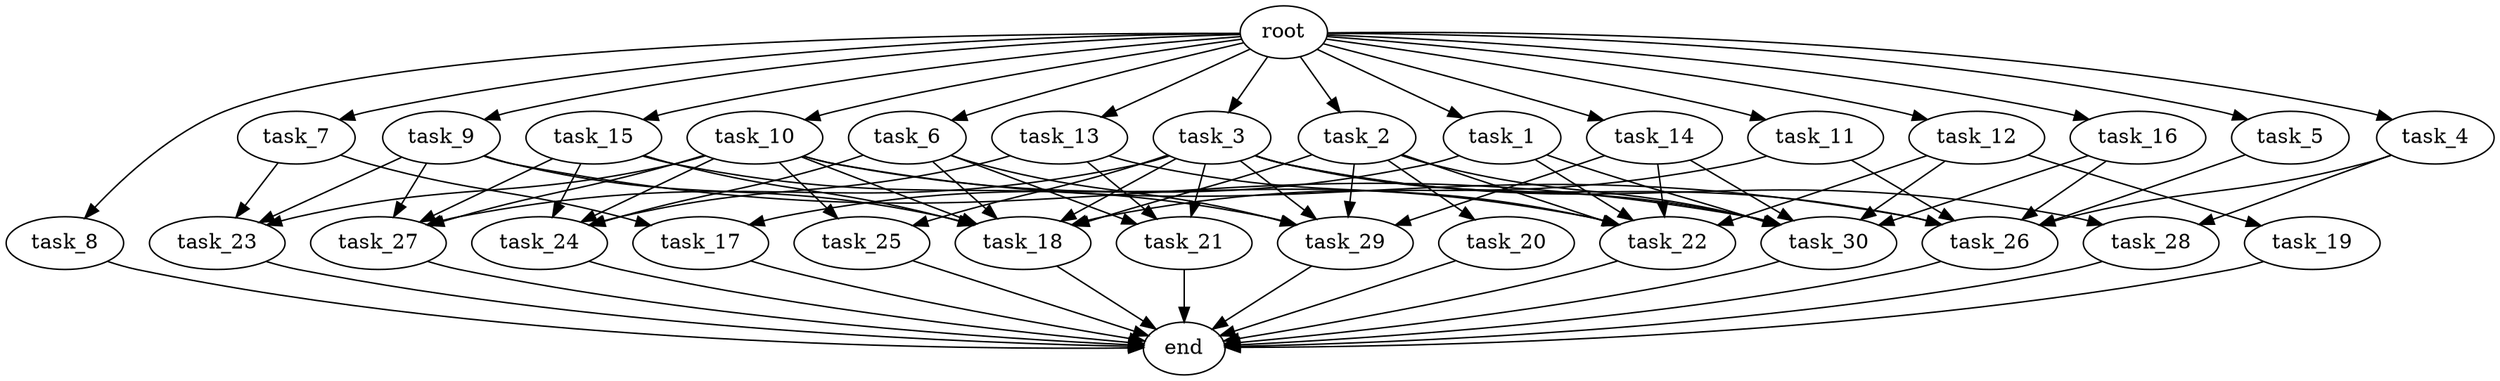 digraph G {
  root [size="0.000000e+00"];
  task_1 [size="3.692860e+09"];
  task_2 [size="5.489302e+09"];
  task_3 [size="5.322200e+08"];
  task_4 [size="7.033838e+09"];
  task_5 [size="8.207712e+09"];
  task_6 [size="3.593087e+09"];
  task_7 [size="8.612617e+09"];
  task_8 [size="8.656931e+09"];
  task_9 [size="2.353176e+09"];
  task_10 [size="7.022517e+09"];
  task_11 [size="3.943289e+09"];
  task_12 [size="3.181955e+09"];
  task_13 [size="3.828513e+09"];
  task_14 [size="3.816269e+09"];
  task_15 [size="5.451643e+09"];
  task_16 [size="6.625213e+09"];
  task_17 [size="4.749239e+09"];
  task_18 [size="1.883080e+09"];
  task_19 [size="3.846566e+09"];
  task_20 [size="9.244896e+09"];
  task_21 [size="8.399787e+09"];
  task_22 [size="1.543519e+09"];
  task_23 [size="9.974563e+09"];
  task_24 [size="6.700991e+09"];
  task_25 [size="1.343640e+09"];
  task_26 [size="7.183882e+08"];
  task_27 [size="1.580623e+08"];
  task_28 [size="7.213671e+09"];
  task_29 [size="4.867527e+09"];
  task_30 [size="4.367914e+09"];
  end [size="0.000000e+00"];

  root -> task_1 [size="1.000000e-12"];
  root -> task_2 [size="1.000000e-12"];
  root -> task_3 [size="1.000000e-12"];
  root -> task_4 [size="1.000000e-12"];
  root -> task_5 [size="1.000000e-12"];
  root -> task_6 [size="1.000000e-12"];
  root -> task_7 [size="1.000000e-12"];
  root -> task_8 [size="1.000000e-12"];
  root -> task_9 [size="1.000000e-12"];
  root -> task_10 [size="1.000000e-12"];
  root -> task_11 [size="1.000000e-12"];
  root -> task_12 [size="1.000000e-12"];
  root -> task_13 [size="1.000000e-12"];
  root -> task_14 [size="1.000000e-12"];
  root -> task_15 [size="1.000000e-12"];
  root -> task_16 [size="1.000000e-12"];
  task_1 -> task_17 [size="2.374620e+08"];
  task_1 -> task_22 [size="2.572531e+07"];
  task_1 -> task_30 [size="6.239878e+07"];
  task_2 -> task_18 [size="2.690115e+07"];
  task_2 -> task_20 [size="9.244896e+08"];
  task_2 -> task_22 [size="2.572531e+07"];
  task_2 -> task_29 [size="9.735053e+07"];
  task_2 -> task_30 [size="6.239878e+07"];
  task_3 -> task_18 [size="2.690115e+07"];
  task_3 -> task_21 [size="2.799929e+08"];
  task_3 -> task_25 [size="6.718201e+07"];
  task_3 -> task_26 [size="1.197314e+07"];
  task_3 -> task_27 [size="3.951557e+06"];
  task_3 -> task_28 [size="3.606835e+08"];
  task_3 -> task_29 [size="9.735053e+07"];
  task_3 -> task_30 [size="6.239878e+07"];
  task_4 -> task_26 [size="1.197314e+07"];
  task_4 -> task_28 [size="3.606835e+08"];
  task_5 -> task_26 [size="1.197314e+07"];
  task_6 -> task_18 [size="2.690115e+07"];
  task_6 -> task_21 [size="2.799929e+08"];
  task_6 -> task_24 [size="1.675248e+08"];
  task_6 -> task_29 [size="9.735053e+07"];
  task_7 -> task_17 [size="2.374620e+08"];
  task_7 -> task_23 [size="3.324854e+08"];
  task_8 -> end [size="1.000000e-12"];
  task_9 -> task_18 [size="2.690115e+07"];
  task_9 -> task_23 [size="3.324854e+08"];
  task_9 -> task_27 [size="3.951557e+06"];
  task_9 -> task_30 [size="6.239878e+07"];
  task_10 -> task_18 [size="2.690115e+07"];
  task_10 -> task_22 [size="2.572531e+07"];
  task_10 -> task_23 [size="3.324854e+08"];
  task_10 -> task_24 [size="1.675248e+08"];
  task_10 -> task_25 [size="6.718201e+07"];
  task_10 -> task_26 [size="1.197314e+07"];
  task_10 -> task_27 [size="3.951557e+06"];
  task_11 -> task_18 [size="2.690115e+07"];
  task_11 -> task_26 [size="1.197314e+07"];
  task_12 -> task_19 [size="3.846566e+08"];
  task_12 -> task_22 [size="2.572531e+07"];
  task_12 -> task_30 [size="6.239878e+07"];
  task_13 -> task_21 [size="2.799929e+08"];
  task_13 -> task_22 [size="2.572531e+07"];
  task_13 -> task_24 [size="1.675248e+08"];
  task_14 -> task_22 [size="2.572531e+07"];
  task_14 -> task_29 [size="9.735053e+07"];
  task_14 -> task_30 [size="6.239878e+07"];
  task_15 -> task_18 [size="2.690115e+07"];
  task_15 -> task_24 [size="1.675248e+08"];
  task_15 -> task_27 [size="3.951557e+06"];
  task_15 -> task_29 [size="9.735053e+07"];
  task_16 -> task_26 [size="1.197314e+07"];
  task_16 -> task_30 [size="6.239878e+07"];
  task_17 -> end [size="1.000000e-12"];
  task_18 -> end [size="1.000000e-12"];
  task_19 -> end [size="1.000000e-12"];
  task_20 -> end [size="1.000000e-12"];
  task_21 -> end [size="1.000000e-12"];
  task_22 -> end [size="1.000000e-12"];
  task_23 -> end [size="1.000000e-12"];
  task_24 -> end [size="1.000000e-12"];
  task_25 -> end [size="1.000000e-12"];
  task_26 -> end [size="1.000000e-12"];
  task_27 -> end [size="1.000000e-12"];
  task_28 -> end [size="1.000000e-12"];
  task_29 -> end [size="1.000000e-12"];
  task_30 -> end [size="1.000000e-12"];
}
